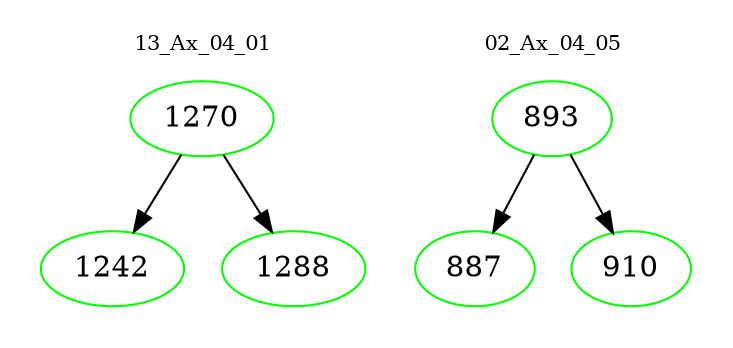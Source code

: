 digraph{
subgraph cluster_0 {
color = white
label = "13_Ax_04_01";
fontsize=10;
T0_1270 [label="1270", color="green"]
T0_1270 -> T0_1242 [color="black"]
T0_1242 [label="1242", color="green"]
T0_1270 -> T0_1288 [color="black"]
T0_1288 [label="1288", color="green"]
}
subgraph cluster_1 {
color = white
label = "02_Ax_04_05";
fontsize=10;
T1_893 [label="893", color="green"]
T1_893 -> T1_887 [color="black"]
T1_887 [label="887", color="green"]
T1_893 -> T1_910 [color="black"]
T1_910 [label="910", color="green"]
}
}
